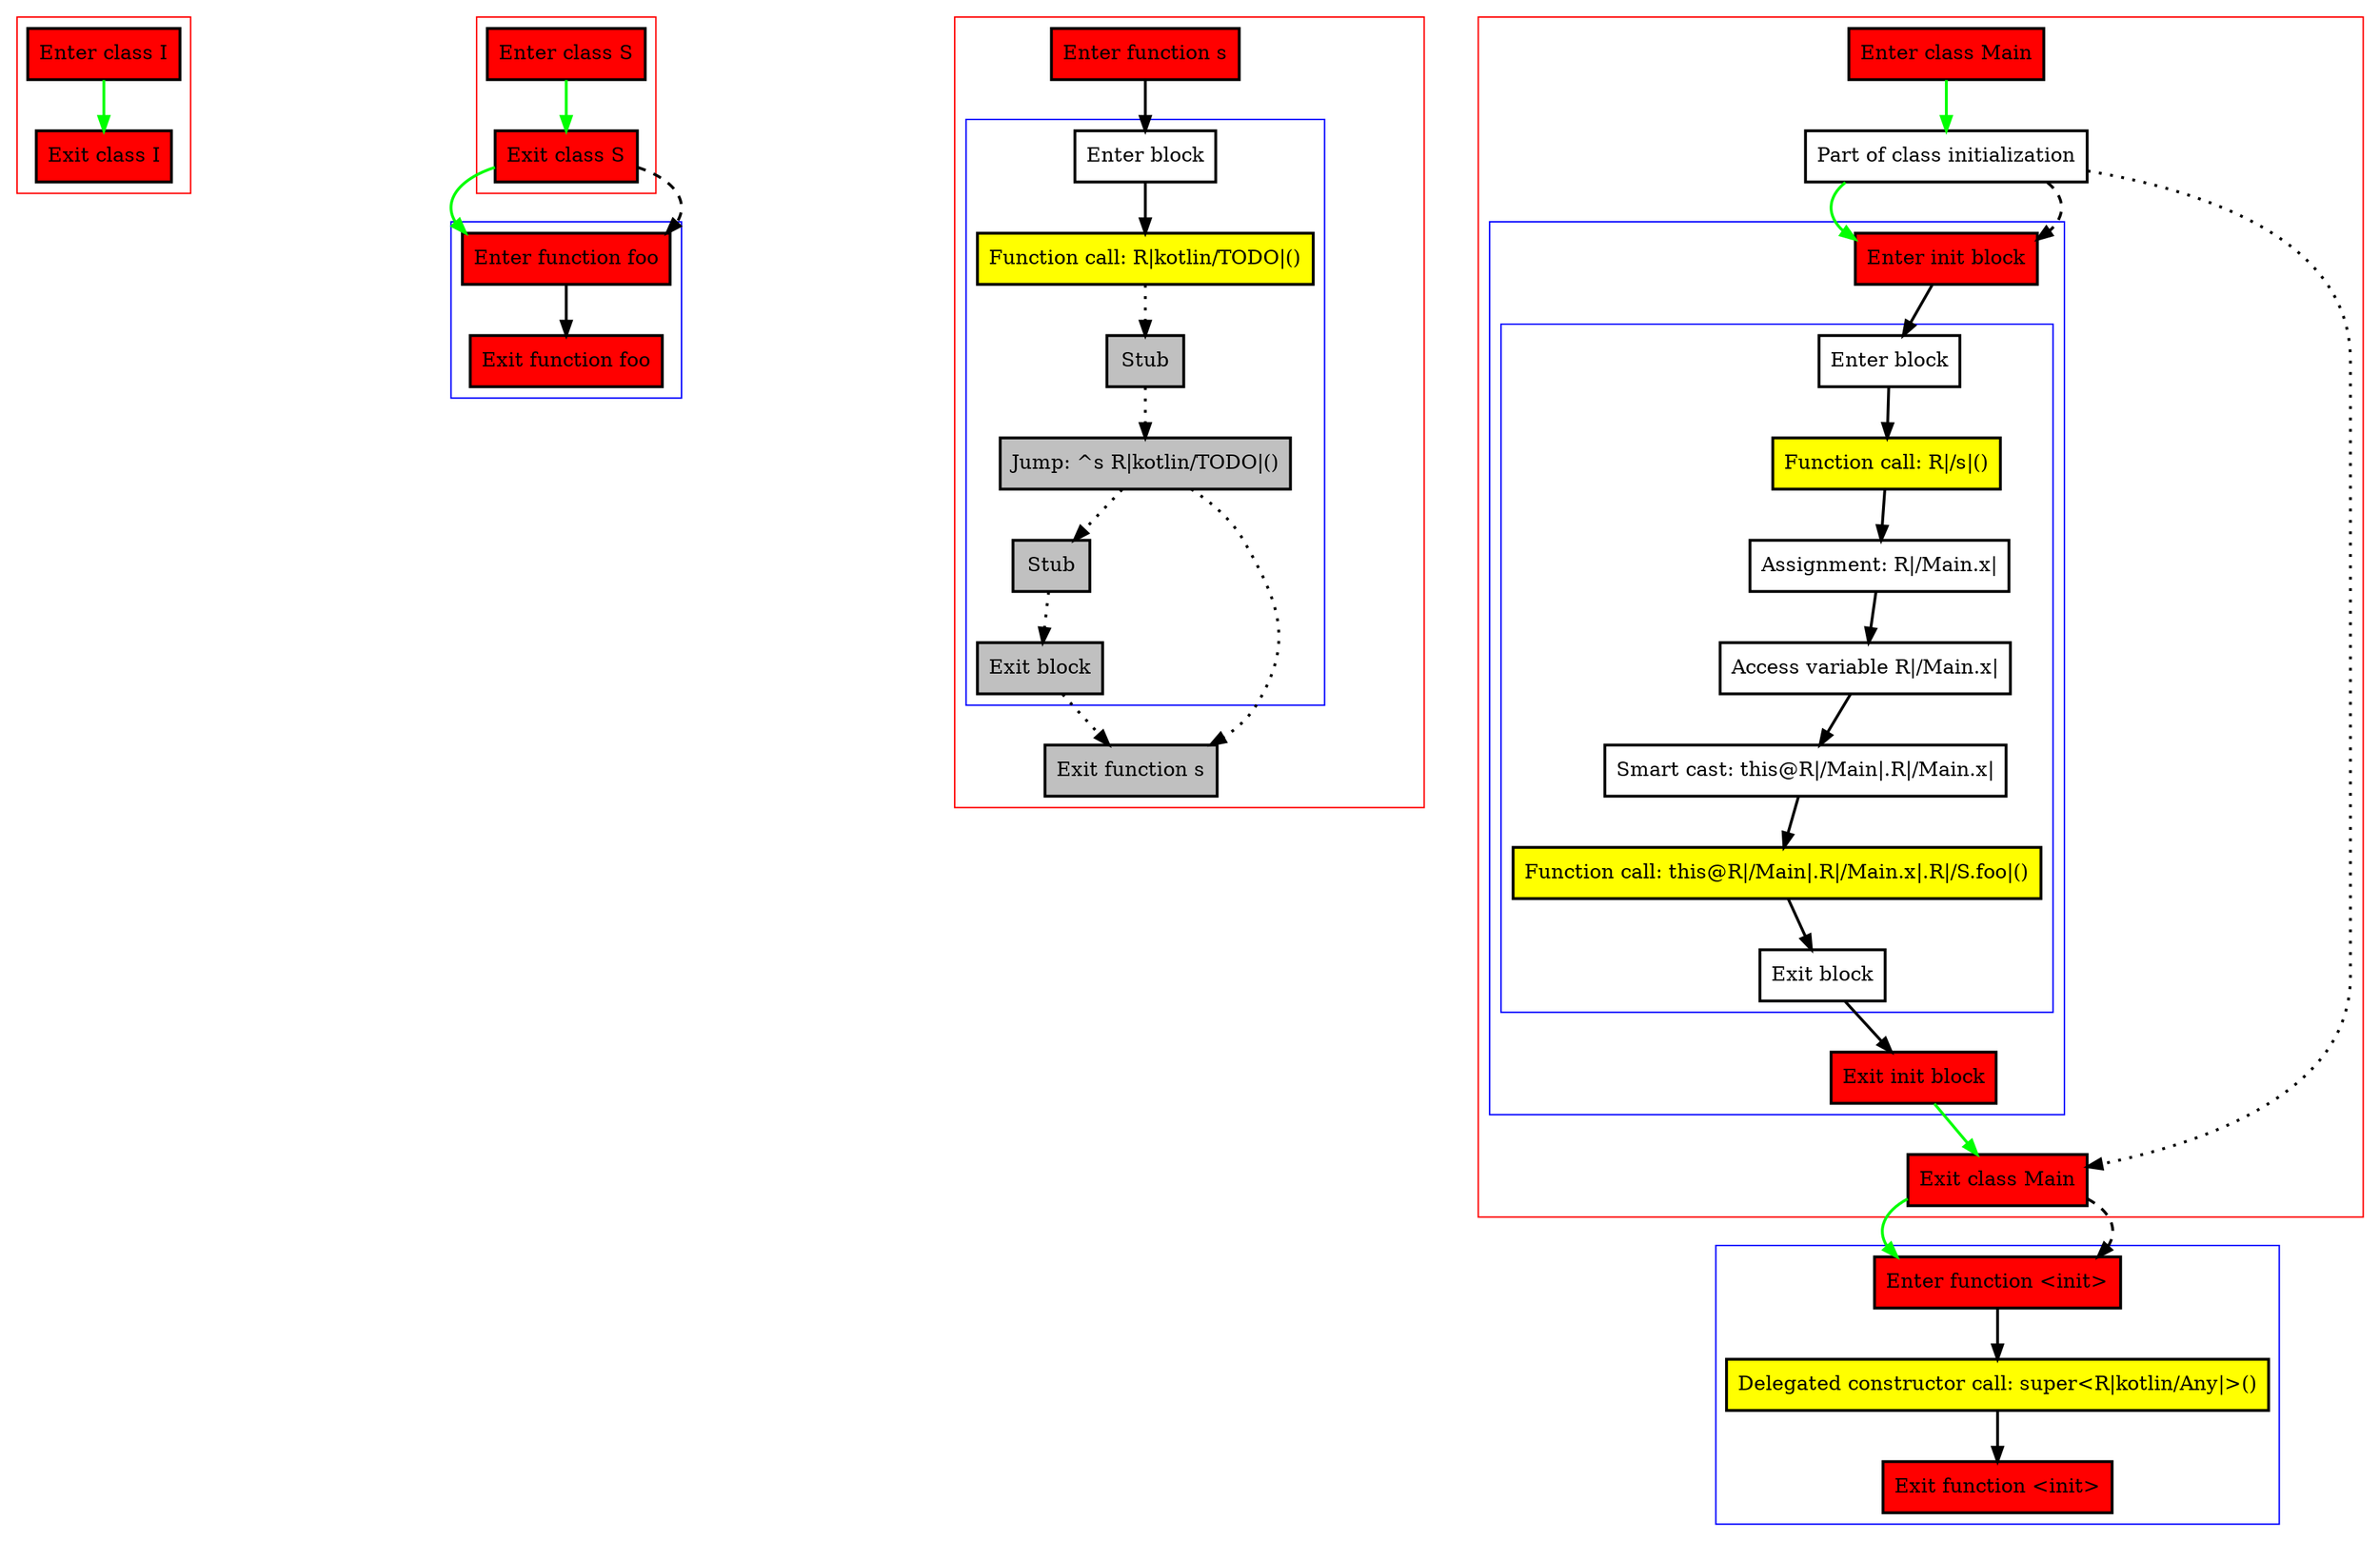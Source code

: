 digraph smartCastInInit_kt {
    graph [nodesep=3]
    node [shape=box penwidth=2]
    edge [penwidth=2]

    subgraph cluster_0 {
        color=red
        0 [label="Enter class I" style="filled" fillcolor=red];
        1 [label="Exit class I" style="filled" fillcolor=red];
    }
    0 -> {1} [color=green];

    subgraph cluster_1 {
        color=red
        2 [label="Enter class S" style="filled" fillcolor=red];
        3 [label="Exit class S" style="filled" fillcolor=red];
    }
    subgraph cluster_2 {
        color=blue
        4 [label="Enter function foo" style="filled" fillcolor=red];
        5 [label="Exit function foo" style="filled" fillcolor=red];
    }
    2 -> {3} [color=green];
    3 -> {4} [color=green];
    3 -> {4} [style=dashed];
    4 -> {5};

    subgraph cluster_3 {
        color=red
        6 [label="Enter function s" style="filled" fillcolor=red];
        subgraph cluster_4 {
            color=blue
            7 [label="Enter block"];
            8 [label="Function call: R|kotlin/TODO|()" style="filled" fillcolor=yellow];
            9 [label="Stub" style="filled" fillcolor=gray];
            10 [label="Jump: ^s R|kotlin/TODO|()" style="filled" fillcolor=gray];
            11 [label="Stub" style="filled" fillcolor=gray];
            12 [label="Exit block" style="filled" fillcolor=gray];
        }
        13 [label="Exit function s" style="filled" fillcolor=gray];
    }
    6 -> {7};
    7 -> {8};
    8 -> {9} [style=dotted];
    9 -> {10} [style=dotted];
    10 -> {11 13} [style=dotted];
    11 -> {12} [style=dotted];
    12 -> {13} [style=dotted];

    subgraph cluster_5 {
        color=red
        14 [label="Enter class Main" style="filled" fillcolor=red];
        15 [label="Part of class initialization"];
        subgraph cluster_6 {
            color=blue
            16 [label="Enter init block" style="filled" fillcolor=red];
            subgraph cluster_7 {
                color=blue
                17 [label="Enter block"];
                18 [label="Function call: R|/s|()" style="filled" fillcolor=yellow];
                19 [label="Assignment: R|/Main.x|"];
                20 [label="Access variable R|/Main.x|"];
                21 [label="Smart cast: this@R|/Main|.R|/Main.x|"];
                22 [label="Function call: this@R|/Main|.R|/Main.x|.R|/S.foo|()" style="filled" fillcolor=yellow];
                23 [label="Exit block"];
            }
            24 [label="Exit init block" style="filled" fillcolor=red];
        }
        25 [label="Exit class Main" style="filled" fillcolor=red];
    }
    subgraph cluster_8 {
        color=blue
        26 [label="Enter function <init>" style="filled" fillcolor=red];
        27 [label="Delegated constructor call: super<R|kotlin/Any|>()" style="filled" fillcolor=yellow];
        28 [label="Exit function <init>" style="filled" fillcolor=red];
    }
    14 -> {15} [color=green];
    15 -> {16} [color=green];
    15 -> {25} [style=dotted];
    15 -> {16} [style=dashed];
    16 -> {17};
    17 -> {18};
    18 -> {19};
    19 -> {20};
    20 -> {21};
    21 -> {22};
    22 -> {23};
    23 -> {24};
    24 -> {25} [color=green];
    25 -> {26} [color=green];
    25 -> {26} [style=dashed];
    26 -> {27};
    27 -> {28};

}
